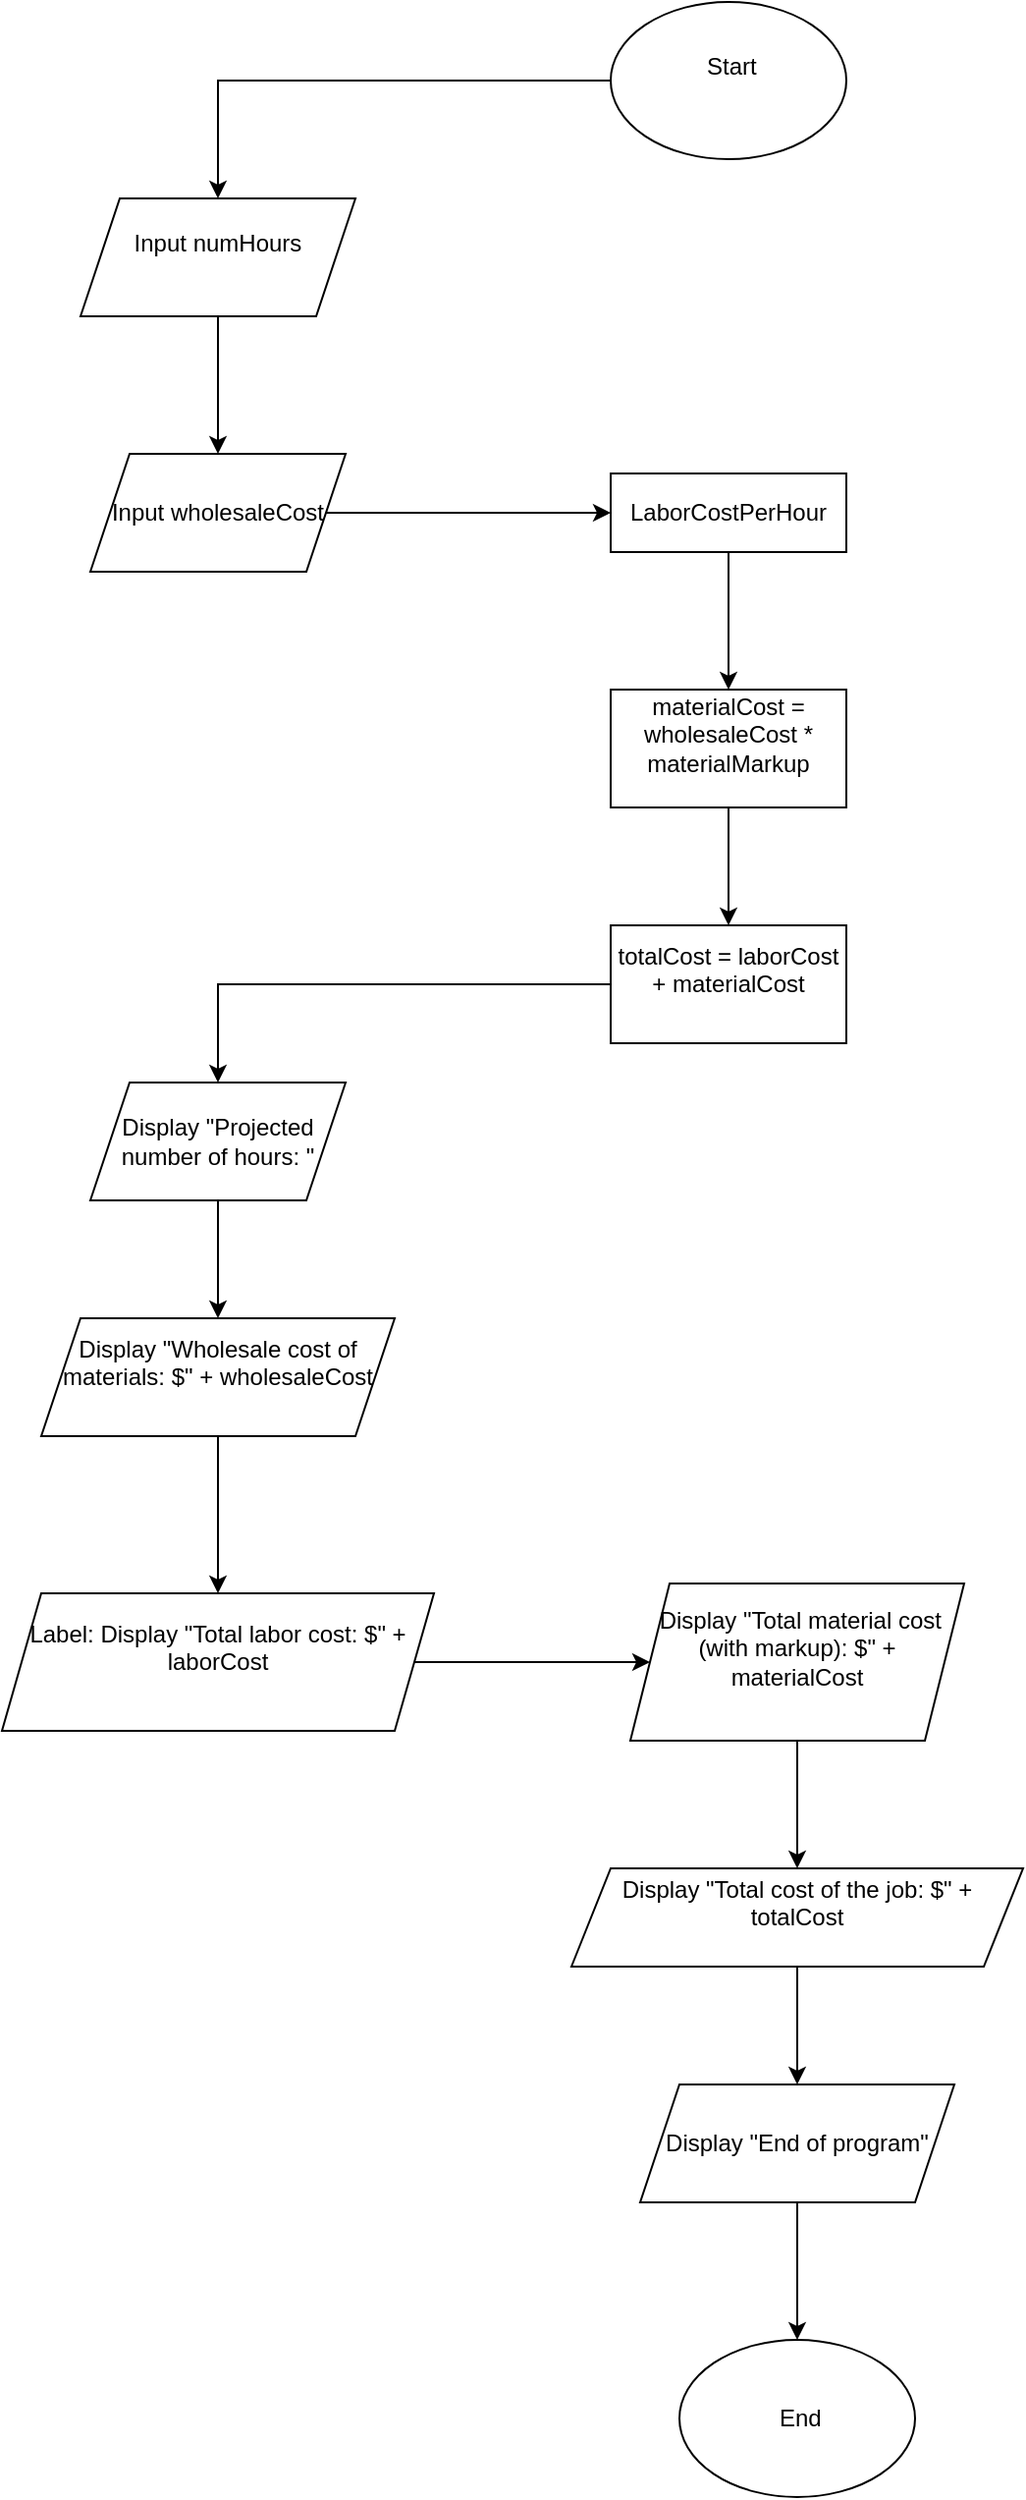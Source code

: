 <mxfile version="24.7.5">
  <diagram name="Page-1" id="I3qGzYoG8t6j33b6lt1R">
    <mxGraphModel dx="1354" dy="704" grid="1" gridSize="10" guides="1" tooltips="1" connect="1" arrows="1" fold="1" page="1" pageScale="1" pageWidth="850" pageHeight="1100" math="0" shadow="0">
      <root>
        <mxCell id="0" />
        <mxCell id="1" parent="0" />
        <mxCell id="1aRwWKuTumQsX0ZXAf1v-3" value="" style="edgeStyle=orthogonalEdgeStyle;rounded=0;orthogonalLoop=1;jettySize=auto;html=1;" edge="1" parent="1" source="1aRwWKuTumQsX0ZXAf1v-1" target="1aRwWKuTumQsX0ZXAf1v-2">
          <mxGeometry relative="1" as="geometry" />
        </mxCell>
        <mxCell id="1aRwWKuTumQsX0ZXAf1v-1" value="&lt;div&gt;&amp;nbsp;Start&lt;/div&gt;&lt;div&gt;&lt;br&gt;&lt;/div&gt;" style="ellipse;whiteSpace=wrap;html=1;" vertex="1" parent="1">
          <mxGeometry x="400" y="10" width="120" height="80" as="geometry" />
        </mxCell>
        <mxCell id="1aRwWKuTumQsX0ZXAf1v-5" value="" style="edgeStyle=orthogonalEdgeStyle;rounded=0;orthogonalLoop=1;jettySize=auto;html=1;" edge="1" parent="1" source="1aRwWKuTumQsX0ZXAf1v-2" target="1aRwWKuTumQsX0ZXAf1v-4">
          <mxGeometry relative="1" as="geometry" />
        </mxCell>
        <mxCell id="1aRwWKuTumQsX0ZXAf1v-2" value="&lt;div&gt;Input numHours&lt;/div&gt;&lt;div&gt;&lt;br&gt;&lt;/div&gt;" style="shape=parallelogram;perimeter=parallelogramPerimeter;whiteSpace=wrap;html=1;fixedSize=1;" vertex="1" parent="1">
          <mxGeometry x="130" y="110" width="140" height="60" as="geometry" />
        </mxCell>
        <mxCell id="1aRwWKuTumQsX0ZXAf1v-7" value="" style="edgeStyle=orthogonalEdgeStyle;rounded=0;orthogonalLoop=1;jettySize=auto;html=1;" edge="1" parent="1" source="1aRwWKuTumQsX0ZXAf1v-4" target="1aRwWKuTumQsX0ZXAf1v-6">
          <mxGeometry relative="1" as="geometry" />
        </mxCell>
        <mxCell id="1aRwWKuTumQsX0ZXAf1v-4" value="&lt;div&gt;Input wholesaleCost&lt;br&gt;&lt;/div&gt;" style="shape=parallelogram;perimeter=parallelogramPerimeter;whiteSpace=wrap;html=1;fixedSize=1;" vertex="1" parent="1">
          <mxGeometry x="135" y="240" width="130" height="60" as="geometry" />
        </mxCell>
        <mxCell id="1aRwWKuTumQsX0ZXAf1v-9" value="" style="edgeStyle=orthogonalEdgeStyle;rounded=0;orthogonalLoop=1;jettySize=auto;html=1;" edge="1" parent="1" source="1aRwWKuTumQsX0ZXAf1v-6" target="1aRwWKuTumQsX0ZXAf1v-8">
          <mxGeometry relative="1" as="geometry" />
        </mxCell>
        <mxCell id="1aRwWKuTumQsX0ZXAf1v-6" value="LaborCostPerHour" style="whiteSpace=wrap;html=1;" vertex="1" parent="1">
          <mxGeometry x="400" y="250" width="120" height="40" as="geometry" />
        </mxCell>
        <mxCell id="1aRwWKuTumQsX0ZXAf1v-11" value="" style="edgeStyle=orthogonalEdgeStyle;rounded=0;orthogonalLoop=1;jettySize=auto;html=1;" edge="1" parent="1" source="1aRwWKuTumQsX0ZXAf1v-8" target="1aRwWKuTumQsX0ZXAf1v-10">
          <mxGeometry relative="1" as="geometry" />
        </mxCell>
        <mxCell id="1aRwWKuTumQsX0ZXAf1v-8" value="&lt;div&gt;materialCost = wholesaleCost * materialMarkup&lt;/div&gt;&lt;div&gt;&lt;br&gt;&lt;/div&gt;" style="whiteSpace=wrap;html=1;" vertex="1" parent="1">
          <mxGeometry x="400" y="360" width="120" height="60" as="geometry" />
        </mxCell>
        <mxCell id="1aRwWKuTumQsX0ZXAf1v-17" value="" style="edgeStyle=orthogonalEdgeStyle;rounded=0;orthogonalLoop=1;jettySize=auto;html=1;" edge="1" parent="1" source="1aRwWKuTumQsX0ZXAf1v-10" target="1aRwWKuTumQsX0ZXAf1v-16">
          <mxGeometry relative="1" as="geometry" />
        </mxCell>
        <mxCell id="1aRwWKuTumQsX0ZXAf1v-10" value="&lt;div&gt;totalCost = laborCost + materialCost&lt;/div&gt;&lt;div&gt;&lt;br&gt;&lt;/div&gt;" style="whiteSpace=wrap;html=1;" vertex="1" parent="1">
          <mxGeometry x="400" y="480" width="120" height="60" as="geometry" />
        </mxCell>
        <mxCell id="1aRwWKuTumQsX0ZXAf1v-19" value="" style="edgeStyle=orthogonalEdgeStyle;rounded=0;orthogonalLoop=1;jettySize=auto;html=1;" edge="1" parent="1" source="1aRwWKuTumQsX0ZXAf1v-16" target="1aRwWKuTumQsX0ZXAf1v-18">
          <mxGeometry relative="1" as="geometry" />
        </mxCell>
        <mxCell id="1aRwWKuTumQsX0ZXAf1v-16" value="Display &quot;Projected number of hours: &quot;" style="shape=parallelogram;perimeter=parallelogramPerimeter;whiteSpace=wrap;html=1;fixedSize=1;" vertex="1" parent="1">
          <mxGeometry x="135" y="560" width="130" height="60" as="geometry" />
        </mxCell>
        <mxCell id="1aRwWKuTumQsX0ZXAf1v-21" value="" style="edgeStyle=orthogonalEdgeStyle;rounded=0;orthogonalLoop=1;jettySize=auto;html=1;" edge="1" parent="1" source="1aRwWKuTumQsX0ZXAf1v-18" target="1aRwWKuTumQsX0ZXAf1v-20">
          <mxGeometry relative="1" as="geometry" />
        </mxCell>
        <mxCell id="1aRwWKuTumQsX0ZXAf1v-18" value="&lt;div&gt;Display &quot;Wholesale cost of materials: $&quot; + wholesaleCost&lt;/div&gt;&lt;div&gt;&lt;br&gt;&lt;/div&gt;" style="shape=parallelogram;perimeter=parallelogramPerimeter;whiteSpace=wrap;html=1;fixedSize=1;" vertex="1" parent="1">
          <mxGeometry x="110" y="680" width="180" height="60" as="geometry" />
        </mxCell>
        <mxCell id="1aRwWKuTumQsX0ZXAf1v-23" value="" style="edgeStyle=orthogonalEdgeStyle;rounded=0;orthogonalLoop=1;jettySize=auto;html=1;" edge="1" parent="1" source="1aRwWKuTumQsX0ZXAf1v-20" target="1aRwWKuTumQsX0ZXAf1v-22">
          <mxGeometry relative="1" as="geometry" />
        </mxCell>
        <mxCell id="1aRwWKuTumQsX0ZXAf1v-20" value="&lt;div&gt;Label: Display &quot;Total labor cost: $&quot; + laborCost&lt;/div&gt;&lt;div&gt;&lt;br&gt;&lt;/div&gt;" style="shape=parallelogram;perimeter=parallelogramPerimeter;whiteSpace=wrap;html=1;fixedSize=1;" vertex="1" parent="1">
          <mxGeometry x="90" y="820" width="220" height="70" as="geometry" />
        </mxCell>
        <mxCell id="1aRwWKuTumQsX0ZXAf1v-25" value="" style="edgeStyle=orthogonalEdgeStyle;rounded=0;orthogonalLoop=1;jettySize=auto;html=1;" edge="1" parent="1" source="1aRwWKuTumQsX0ZXAf1v-22" target="1aRwWKuTumQsX0ZXAf1v-24">
          <mxGeometry relative="1" as="geometry" />
        </mxCell>
        <mxCell id="1aRwWKuTumQsX0ZXAf1v-22" value="&lt;div&gt;&amp;nbsp;Display &quot;Total material cost (with markup): $&quot; + materialCost&lt;/div&gt;&lt;div&gt;&lt;br&gt;&lt;/div&gt;" style="shape=parallelogram;perimeter=parallelogramPerimeter;whiteSpace=wrap;html=1;fixedSize=1;" vertex="1" parent="1">
          <mxGeometry x="410" y="815" width="170" height="80" as="geometry" />
        </mxCell>
        <mxCell id="1aRwWKuTumQsX0ZXAf1v-27" value="" style="edgeStyle=orthogonalEdgeStyle;rounded=0;orthogonalLoop=1;jettySize=auto;html=1;" edge="1" parent="1" source="1aRwWKuTumQsX0ZXAf1v-24" target="1aRwWKuTumQsX0ZXAf1v-26">
          <mxGeometry relative="1" as="geometry" />
        </mxCell>
        <mxCell id="1aRwWKuTumQsX0ZXAf1v-24" value="&lt;div&gt;Display &quot;Total cost of the job: $&quot; + totalCost&lt;/div&gt;&lt;div&gt;&lt;br&gt;&lt;/div&gt;" style="shape=parallelogram;perimeter=parallelogramPerimeter;whiteSpace=wrap;html=1;fixedSize=1;" vertex="1" parent="1">
          <mxGeometry x="380" y="960" width="230" height="50" as="geometry" />
        </mxCell>
        <mxCell id="1aRwWKuTumQsX0ZXAf1v-29" value="" style="edgeStyle=orthogonalEdgeStyle;rounded=0;orthogonalLoop=1;jettySize=auto;html=1;" edge="1" parent="1" source="1aRwWKuTumQsX0ZXAf1v-26" target="1aRwWKuTumQsX0ZXAf1v-28">
          <mxGeometry relative="1" as="geometry" />
        </mxCell>
        <mxCell id="1aRwWKuTumQsX0ZXAf1v-26" value="Display &quot;End of program&quot;" style="shape=parallelogram;perimeter=parallelogramPerimeter;whiteSpace=wrap;html=1;fixedSize=1;" vertex="1" parent="1">
          <mxGeometry x="415" y="1070" width="160" height="60" as="geometry" />
        </mxCell>
        <mxCell id="1aRwWKuTumQsX0ZXAf1v-28" value="&amp;nbsp;End" style="ellipse;whiteSpace=wrap;html=1;" vertex="1" parent="1">
          <mxGeometry x="435" y="1200" width="120" height="80" as="geometry" />
        </mxCell>
      </root>
    </mxGraphModel>
  </diagram>
</mxfile>
